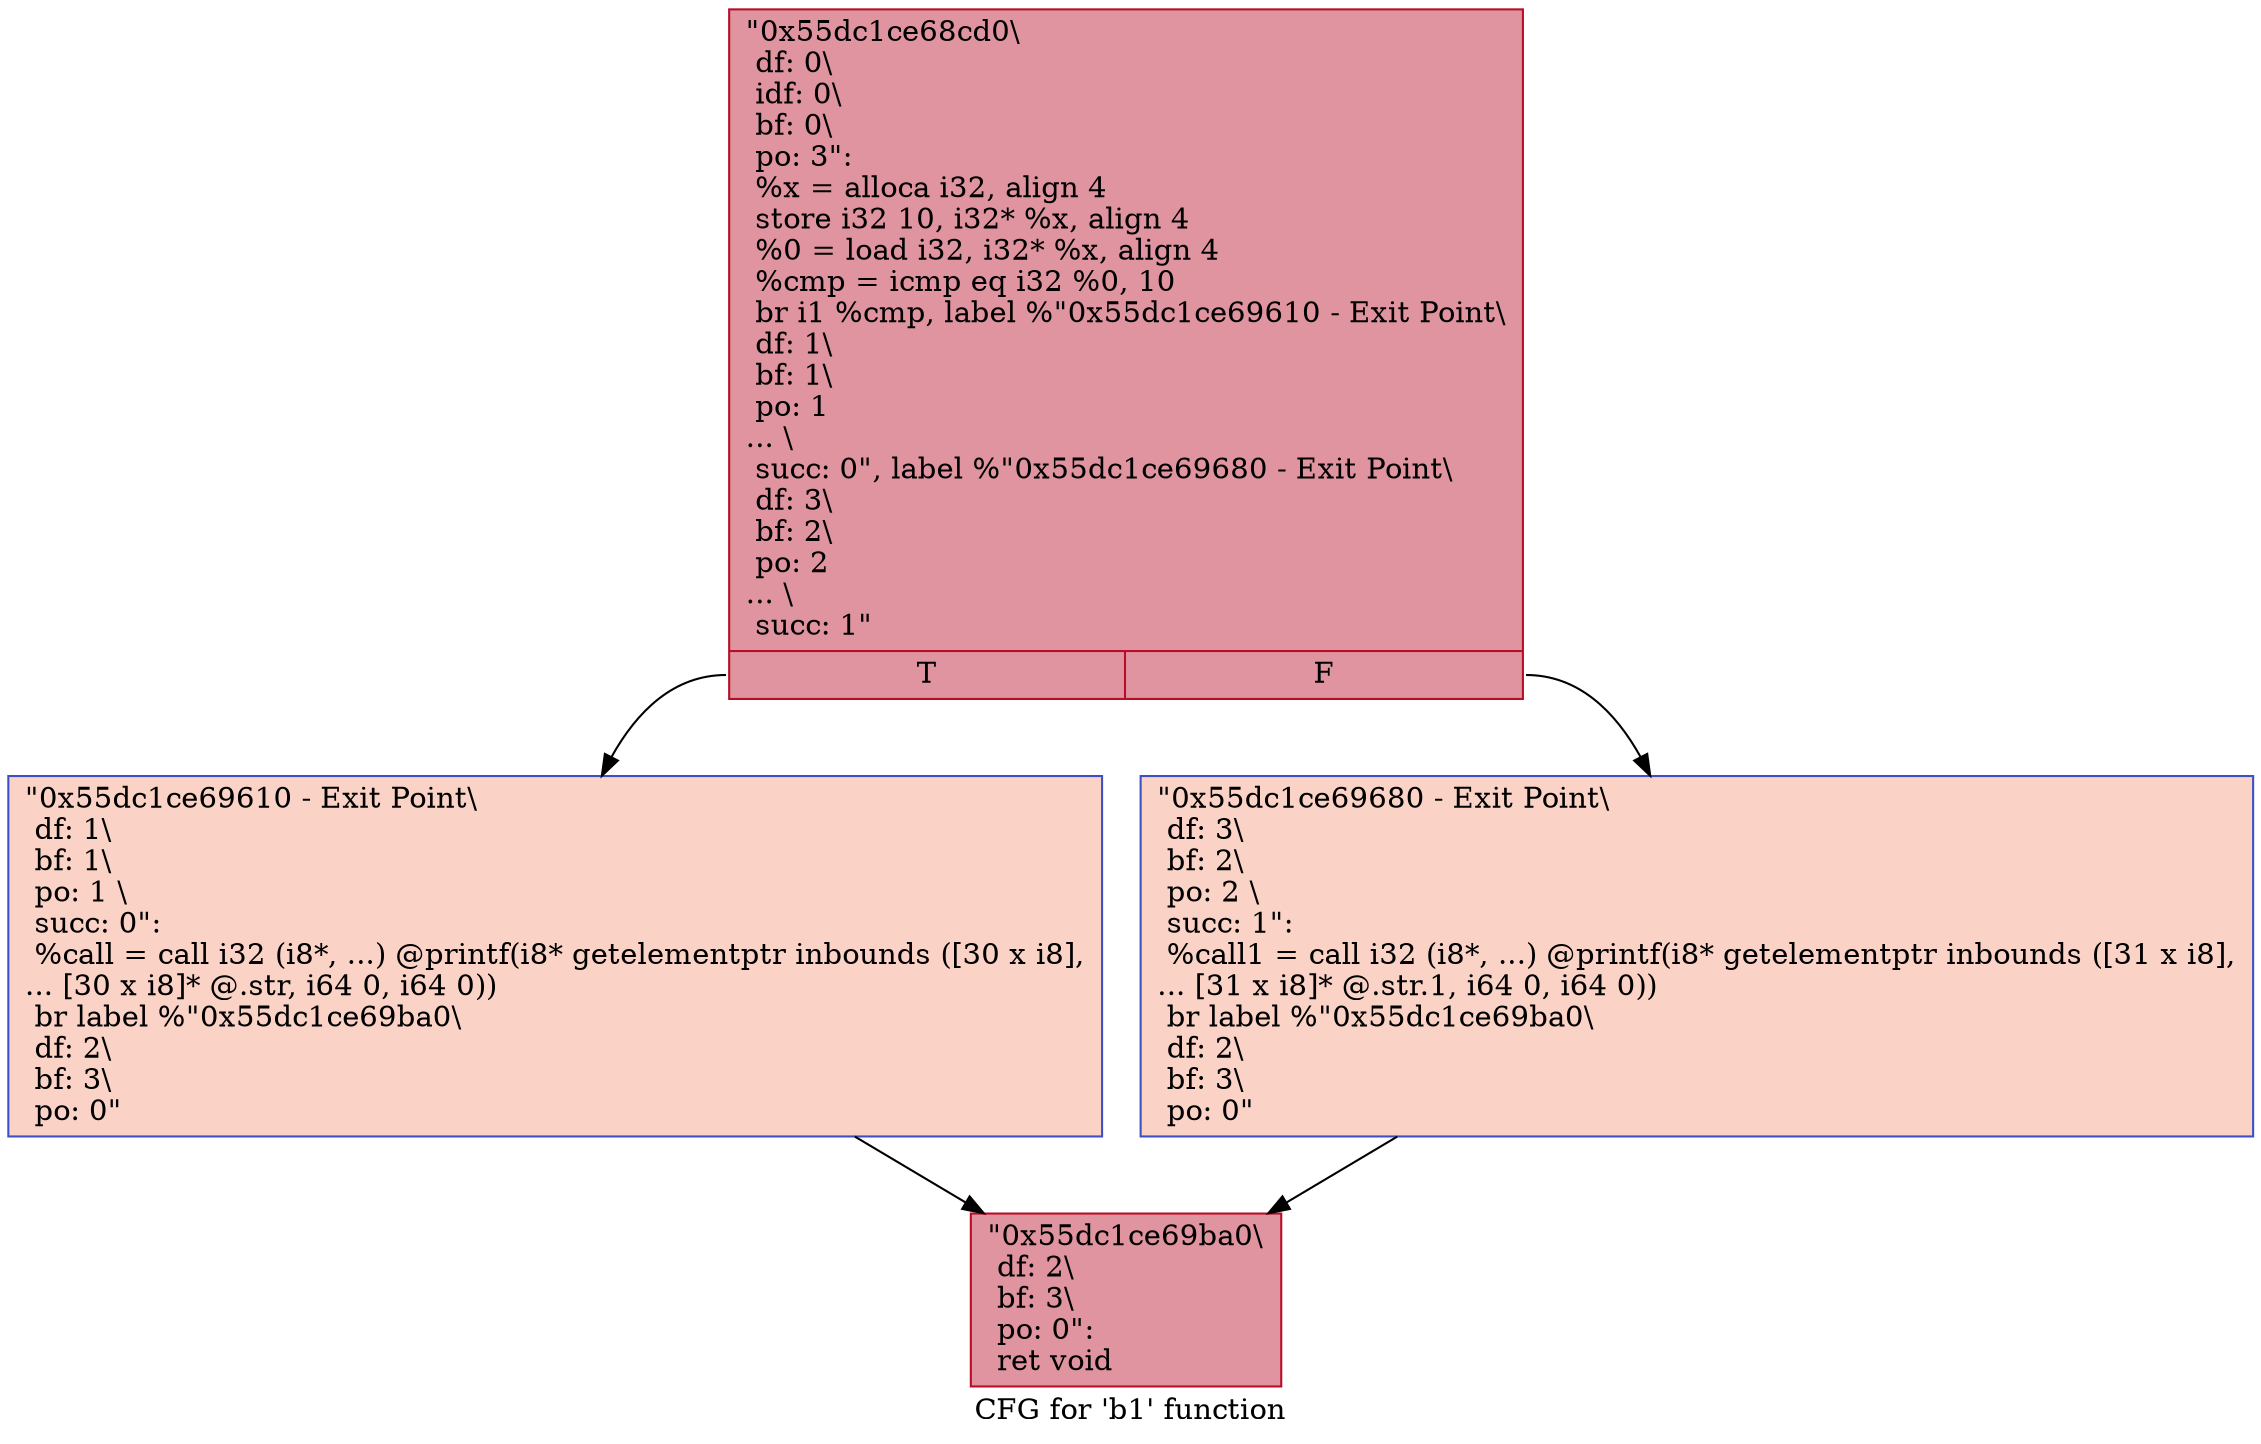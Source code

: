 digraph "CFG for 'b1' function" {
	label="CFG for 'b1' function";

	Node0x55dc1ce68cd0 [shape=record,color="#b70d28ff", style=filled, fillcolor="#b70d2870",label="{\"0x55dc1ce68cd0\\\l df: 0\\\l idf: 0\\\l bf: 0\\\l po: 3\":\l  %x = alloca i32, align 4\l  store i32 10, i32* %x, align 4\l  %0 = load i32, i32* %x, align 4\l  %cmp = icmp eq i32 %0, 10\l  br i1 %cmp, label %\"0x55dc1ce69610 - Exit Point\\\l df: 1\\\l bf: 1\\\l po: 1\l... \\\l succ: 0\", label %\"0x55dc1ce69680 - Exit Point\\\l df: 3\\\l bf: 2\\\l po: 2\l... \\\l succ: 1\"\l|{<s0>T|<s1>F}}"];
	Node0x55dc1ce68cd0:s0 -> Node0x55dc1ce69610;
	Node0x55dc1ce68cd0:s1 -> Node0x55dc1ce69680;
	Node0x55dc1ce69610 [shape=record,color="#3d50c3ff", style=filled, fillcolor="#f59c7d70",label="{\"0x55dc1ce69610 - Exit Point\\\l df: 1\\\l bf: 1\\\l po: 1 \\\l succ: 0\": \l  %call = call i32 (i8*, ...) @printf(i8* getelementptr inbounds ([30 x i8],\l... [30 x i8]* @.str, i64 0, i64 0))\l  br label %\"0x55dc1ce69ba0\\\l df: 2\\\l bf: 3\\\l po: 0\"\l}"];
	Node0x55dc1ce69610 -> Node0x55dc1ce69ba0;
	Node0x55dc1ce69680 [shape=record,color="#3d50c3ff", style=filled, fillcolor="#f59c7d70",label="{\"0x55dc1ce69680 - Exit Point\\\l df: 3\\\l bf: 2\\\l po: 2 \\\l succ: 1\": \l  %call1 = call i32 (i8*, ...) @printf(i8* getelementptr inbounds ([31 x i8],\l... [31 x i8]* @.str.1, i64 0, i64 0))\l  br label %\"0x55dc1ce69ba0\\\l df: 2\\\l bf: 3\\\l po: 0\"\l}"];
	Node0x55dc1ce69680 -> Node0x55dc1ce69ba0;
	Node0x55dc1ce69ba0 [shape=record,color="#b70d28ff", style=filled, fillcolor="#b70d2870",label="{\"0x55dc1ce69ba0\\\l df: 2\\\l bf: 3\\\l po: 0\":      \l  ret void\l}"];
}
